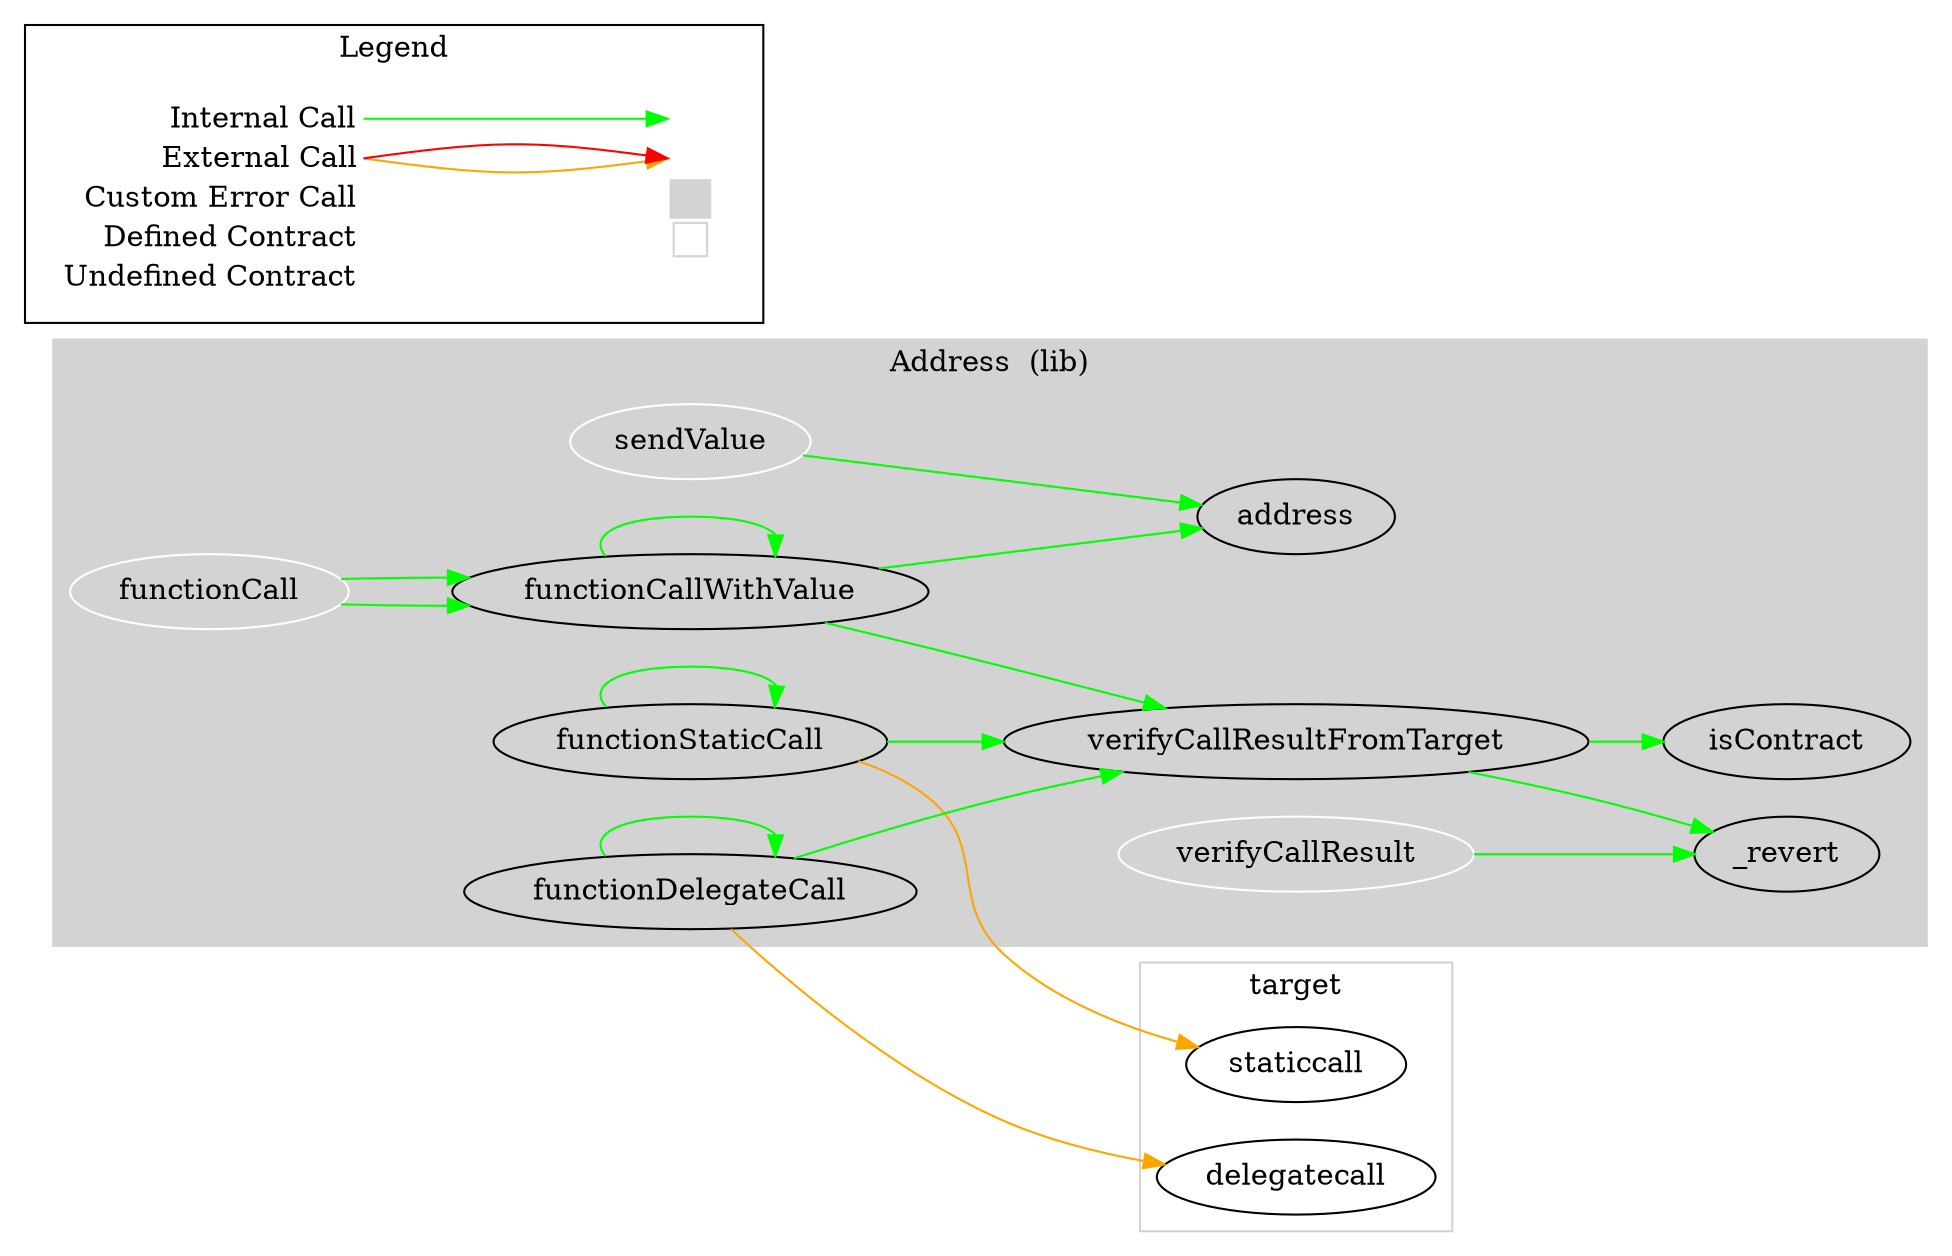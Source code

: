 digraph G {
  graph [ ratio = "auto", page = "100", compound =true ];
subgraph "clusterAddress" {
  graph [ label = "Address  (lib)", color = "lightgray", style = "filled", bgcolor = "lightgray" ];
  "Address.isContract" [ label = "isContract" ];
  "Address.sendValue" [ label = "sendValue", color = "white" ];
  "Address.functionCall" [ label = "functionCall", color = "white" ];
  "Address.functionCallWithValue" [ label = "functionCallWithValue" ];
  "Address.functionStaticCall" [ label = "functionStaticCall" ];
  "Address.functionDelegateCall" [ label = "functionDelegateCall" ];
  "Address.verifyCallResultFromTarget" [ label = "verifyCallResultFromTarget" ];
  "Address.verifyCallResult" [ label = "verifyCallResult", color = "white" ];
  "Address._revert" [ label = "_revert" ];
  "Address.address" [ label = "address" ];
}

subgraph "clustertarget" {
  graph [ label = "target", color = "lightgray" ];
  "target.staticcall" [ label = "staticcall" ];
  "target.delegatecall" [ label = "delegatecall" ];
}

  "Address.sendValue";
  "Address.address";
  "Address.functionCall";
  "Address.functionCallWithValue";
  "Address.verifyCallResultFromTarget";
  "Address.functionStaticCall";
  "target.staticcall";
  "Address.functionDelegateCall";
  "target.delegatecall";
  "Address.isContract";
  "Address._revert";
  "Address.verifyCallResult";
  "Address.sendValue" -> "Address.address" [ color = "green" ];
  "Address.functionCall" -> "Address.functionCallWithValue" [ color = "green" ];
  "Address.functionCall" -> "Address.functionCallWithValue" [ color = "green" ];
  "Address.functionCallWithValue" -> "Address.functionCallWithValue" [ color = "green" ];
  "Address.functionCallWithValue" -> "Address.address" [ color = "green" ];
  "Address.functionCallWithValue" -> "Address.verifyCallResultFromTarget" [ color = "green" ];
  "Address.functionStaticCall" -> "Address.functionStaticCall" [ color = "green" ];
  "Address.functionStaticCall" -> "target.staticcall" [ color = "orange" ];
  "Address.functionStaticCall" -> "Address.verifyCallResultFromTarget" [ color = "green" ];
  "Address.functionDelegateCall" -> "Address.functionDelegateCall" [ color = "green" ];
  "Address.functionDelegateCall" -> "target.delegatecall" [ color = "orange" ];
  "Address.functionDelegateCall" -> "Address.verifyCallResultFromTarget" [ color = "green" ];
  "Address.verifyCallResultFromTarget" -> "Address.isContract" [ color = "green" ];
  "Address.verifyCallResultFromTarget" -> "Address._revert" [ color = "green" ];
  "Address.verifyCallResult" -> "Address._revert" [ color = "green" ];


rankdir=LR
node [shape=plaintext]
subgraph cluster_01 { 
label = "Legend";
key [label=<<table border="0" cellpadding="2" cellspacing="0" cellborder="0">
  <tr><td align="right" port="i1">Internal Call</td></tr>
  <tr><td align="right" port="i2">External Call</td></tr>
  <tr><td align="right" port="i2">Custom Error Call</td></tr>
  <tr><td align="right" port="i3">Defined Contract</td></tr>
  <tr><td align="right" port="i4">Undefined Contract</td></tr>
  </table>>]
key2 [label=<<table border="0" cellpadding="2" cellspacing="0" cellborder="0">
  <tr><td port="i1">&nbsp;&nbsp;&nbsp;</td></tr>
  <tr><td port="i2">&nbsp;&nbsp;&nbsp;</td></tr>
  <tr><td port="i3" bgcolor="lightgray">&nbsp;&nbsp;&nbsp;</td></tr>
  <tr><td port="i4">
    <table border="1" cellborder="0" cellspacing="0" cellpadding="7" color="lightgray">
      <tr>
       <td></td>
      </tr>
     </table>
  </td></tr>
  </table>>]
key:i1:e -> key2:i1:w [color="green"]
key:i2:e -> key2:i2:w [color="orange"]
key:i2:e -> key2:i2:w [color="red"]
}
}

